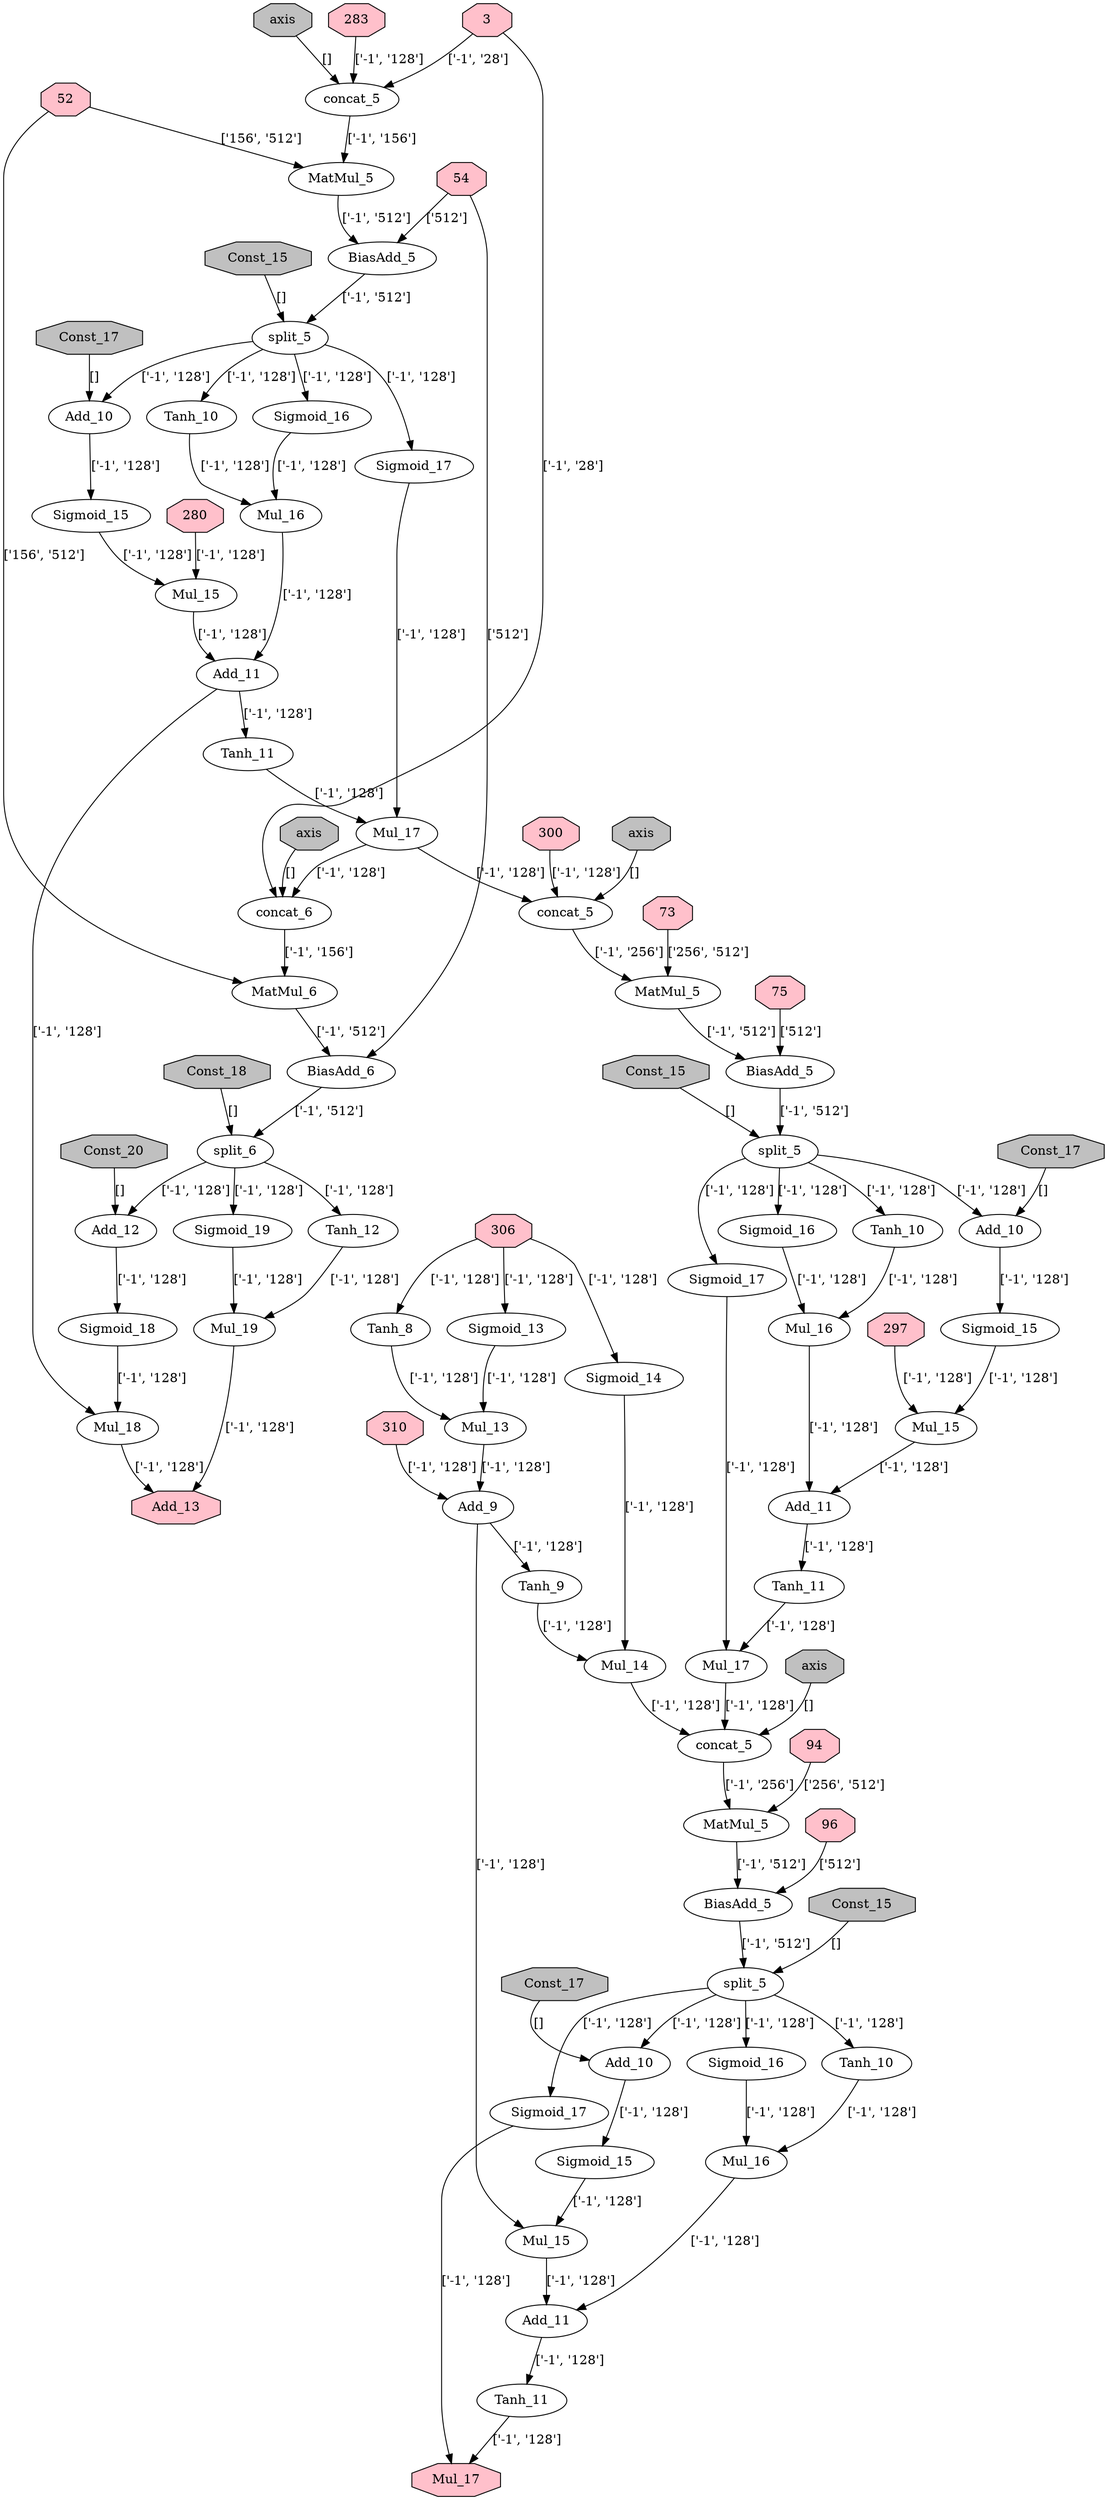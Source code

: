 strict digraph  {
	node [label="\N"];
	311	 [label=Sigmoid_13,
		name="rnn/rnn/multi_rnn_cell/cell_2/basic_lstm_cell/Sigmoid_13"];
	313	 [label=Mul_13,
		name="rnn/rnn/multi_rnn_cell/cell_2/basic_lstm_cell/Mul_13"];
	311 -> 313	 [label="['-1', '128']"];
	3	 [fillcolor=pink,
		shape=octagon,
		style=filled];
	320	 [label=concat_5,
		name="rnn/rnn/multi_rnn_cell/cell_0/basic_lstm_cell/concat_5"];
	3 -> 320	 [label="['-1', '28']"];
	371	 [label=concat_6,
		name="rnn/rnn/multi_rnn_cell/cell_0/basic_lstm_cell/concat_6"];
	3 -> 371	 [label="['-1', '28']"];
	75	 [fillcolor=pink,
		shape=octagon,
		style=filled];
	339	 [label=BiasAdd_5,
		name="rnn/rnn/multi_rnn_cell/cell_1/basic_lstm_cell/BiasAdd_5"];
	75 -> 339	 [label="['512']"];
	366	 [label=Tanh_11,
		name="rnn/rnn/multi_rnn_cell/cell_2/basic_lstm_cell/Tanh_11"];
	368	 [fillcolor=pink,
		label=Mul_17,
		name="rnn/rnn/multi_rnn_cell/cell_2/basic_lstm_cell/Mul_17",
		shape=octagon,
		style=filled];
	366 -> 368	 [label="['-1', '128']"];
	280	 [fillcolor=pink,
		shape=octagon,
		style=filled];
	327	 [label=Mul_15,
		name="rnn/rnn/multi_rnn_cell/cell_0/basic_lstm_cell/Mul_15"];
	280 -> 327	 [label="['-1', '128']"];
	283	 [fillcolor=pink,
		shape=octagon,
		style=filled];
	283 -> 320	 [label="['-1', '128']"];
	347	 [label=Mul_16,
		name="rnn/rnn/multi_rnn_cell/cell_1/basic_lstm_cell/Mul_16"];
	348	 [label=Add_11,
		name="rnn/rnn/multi_rnn_cell/cell_1/basic_lstm_cell/Add_11"];
	347 -> 348	 [label="['-1', '128']"];
	297	 [fillcolor=pink,
		shape=octagon,
		style=filled];
	344	 [label=Mul_15,
		name="rnn/rnn/multi_rnn_cell/cell_1/basic_lstm_cell/Mul_15"];
	297 -> 344	 [label="['-1', '128']"];
	300	 [fillcolor=pink,
		shape=octagon,
		style=filled];
	337	 [label=concat_5,
		name="rnn/rnn/multi_rnn_cell/cell_1/basic_lstm_cell/concat_5"];
	300 -> 337	 [label="['-1', '128']"];
	306	 [fillcolor=pink,
		shape=octagon,
		style=filled];
	306 -> 311	 [label="['-1', '128']"];
	312	 [label=Tanh_8,
		name="rnn/rnn/multi_rnn_cell/cell_2/basic_lstm_cell/Tanh_8"];
	306 -> 312	 [label="['-1', '128']"];
	316	 [label=Sigmoid_14,
		name="rnn/rnn/multi_rnn_cell/cell_2/basic_lstm_cell/Sigmoid_14"];
	306 -> 316	 [label="['-1', '128']"];
	52	 [fillcolor=pink,
		shape=octagon,
		style=filled];
	321	 [label=MatMul_5,
		name="rnn/rnn/multi_rnn_cell/cell_0/basic_lstm_cell/MatMul_5"];
	52 -> 321	 [label="['156', '512']"];
	372	 [label=MatMul_6,
		name="rnn/rnn/multi_rnn_cell/cell_0/basic_lstm_cell/MatMul_6"];
	52 -> 372	 [label="['156', '512']"];
	94	 [fillcolor=pink,
		shape=octagon,
		style=filled];
	355	 [label=MatMul_5,
		name="rnn/rnn/multi_rnn_cell/cell_2/basic_lstm_cell/MatMul_5"];
	94 -> 355	 [label="['256', '512']"];
	310	 [fillcolor=pink,
		shape=octagon,
		style=filled];
	314	 [label=Add_9,
		name="rnn/rnn/multi_rnn_cell/cell_2/basic_lstm_cell/Add_9"];
	310 -> 314	 [label="['-1', '128']"];
	73	 [fillcolor=pink,
		shape=octagon,
		style=filled];
	338	 [label=MatMul_5,
		name="rnn/rnn/multi_rnn_cell/cell_1/basic_lstm_cell/MatMul_5"];
	73 -> 338	 [label="['256', '512']"];
	312 -> 313	 [label="['-1', '128']"];
	313 -> 314	 [label="['-1', '128']"];
	315	 [label=Tanh_9,
		name="rnn/rnn/multi_rnn_cell/cell_2/basic_lstm_cell/Tanh_9"];
	314 -> 315	 [label="['-1', '128']"];
	361	 [label=Mul_15,
		name="rnn/rnn/multi_rnn_cell/cell_2/basic_lstm_cell/Mul_15"];
	314 -> 361	 [label="['-1', '128']"];
	317	 [label=Mul_14,
		name="rnn/rnn/multi_rnn_cell/cell_2/basic_lstm_cell/Mul_14"];
	315 -> 317	 [label="['-1', '128']"];
	316 -> 317	 [label="['-1', '128']"];
	354	 [label=concat_5,
		name="rnn/rnn/multi_rnn_cell/cell_2/basic_lstm_cell/concat_5"];
	317 -> 354	 [label="['-1', '128']"];
	318	 [fillcolor=grey,
		label=Const_15,
		name="rnn/rnn/multi_rnn_cell/cell_0/basic_lstm_cell/Const_15",
		shape=octagon,
		style=filled];
	323	 [label=split_5,
		name="rnn/rnn/multi_rnn_cell/cell_0/basic_lstm_cell/split_5"];
	318 -> 323	 [label="[]"];
	319	 [fillcolor=grey,
		label=axis,
		name="rnn/rnn/multi_rnn_cell/cell_0/basic_lstm_cell/concat_5/axis",
		shape=octagon,
		style=filled];
	319 -> 320	 [label="[]"];
	320 -> 321	 [label="['-1', '156']"];
	322	 [label=BiasAdd_5,
		name="rnn/rnn/multi_rnn_cell/cell_0/basic_lstm_cell/BiasAdd_5"];
	321 -> 322	 [label="['-1', '512']"];
	322 -> 323	 [label="['-1', '512']"];
	325	 [label=Add_10,
		name="rnn/rnn/multi_rnn_cell/cell_0/basic_lstm_cell/Add_10"];
	323 -> 325	 [label="['-1', '128']"];
	328	 [label=Sigmoid_16,
		name="rnn/rnn/multi_rnn_cell/cell_0/basic_lstm_cell/Sigmoid_16"];
	323 -> 328	 [label="['-1', '128']"];
	329	 [label=Tanh_10,
		name="rnn/rnn/multi_rnn_cell/cell_0/basic_lstm_cell/Tanh_10"];
	323 -> 329	 [label="['-1', '128']"];
	333	 [label=Sigmoid_17,
		name="rnn/rnn/multi_rnn_cell/cell_0/basic_lstm_cell/Sigmoid_17"];
	323 -> 333	 [label="['-1', '128']"];
	324	 [fillcolor=grey,
		label=Const_17,
		name="rnn/rnn/multi_rnn_cell/cell_0/basic_lstm_cell/Const_17",
		shape=octagon,
		style=filled];
	324 -> 325	 [label="[]"];
	326	 [label=Sigmoid_15,
		name="rnn/rnn/multi_rnn_cell/cell_0/basic_lstm_cell/Sigmoid_15"];
	325 -> 326	 [label="['-1', '128']"];
	326 -> 327	 [label="['-1', '128']"];
	331	 [label=Add_11,
		name="rnn/rnn/multi_rnn_cell/cell_0/basic_lstm_cell/Add_11"];
	327 -> 331	 [label="['-1', '128']"];
	330	 [label=Mul_16,
		name="rnn/rnn/multi_rnn_cell/cell_0/basic_lstm_cell/Mul_16"];
	328 -> 330	 [label="['-1', '128']"];
	329 -> 330	 [label="['-1', '128']"];
	330 -> 331	 [label="['-1', '128']"];
	332	 [label=Tanh_11,
		name="rnn/rnn/multi_rnn_cell/cell_0/basic_lstm_cell/Tanh_11"];
	331 -> 332	 [label="['-1', '128']"];
	378	 [label=Mul_18,
		name="rnn/rnn/multi_rnn_cell/cell_0/basic_lstm_cell/Mul_18"];
	331 -> 378	 [label="['-1', '128']"];
	334	 [label=Mul_17,
		name="rnn/rnn/multi_rnn_cell/cell_0/basic_lstm_cell/Mul_17"];
	332 -> 334	 [label="['-1', '128']"];
	333 -> 334	 [label="['-1', '128']"];
	334 -> 337	 [label="['-1', '128']"];
	334 -> 371	 [label="['-1', '128']"];
	335	 [fillcolor=grey,
		label=Const_15,
		name="rnn/rnn/multi_rnn_cell/cell_1/basic_lstm_cell/Const_15",
		shape=octagon,
		style=filled];
	340	 [label=split_5,
		name="rnn/rnn/multi_rnn_cell/cell_1/basic_lstm_cell/split_5"];
	335 -> 340	 [label="[]"];
	336	 [fillcolor=grey,
		label=axis,
		name="rnn/rnn/multi_rnn_cell/cell_1/basic_lstm_cell/concat_5/axis",
		shape=octagon,
		style=filled];
	336 -> 337	 [label="[]"];
	337 -> 338	 [label="['-1', '256']"];
	338 -> 339	 [label="['-1', '512']"];
	339 -> 340	 [label="['-1', '512']"];
	342	 [label=Add_10,
		name="rnn/rnn/multi_rnn_cell/cell_1/basic_lstm_cell/Add_10"];
	340 -> 342	 [label="['-1', '128']"];
	345	 [label=Sigmoid_16,
		name="rnn/rnn/multi_rnn_cell/cell_1/basic_lstm_cell/Sigmoid_16"];
	340 -> 345	 [label="['-1', '128']"];
	346	 [label=Tanh_10,
		name="rnn/rnn/multi_rnn_cell/cell_1/basic_lstm_cell/Tanh_10"];
	340 -> 346	 [label="['-1', '128']"];
	350	 [label=Sigmoid_17,
		name="rnn/rnn/multi_rnn_cell/cell_1/basic_lstm_cell/Sigmoid_17"];
	340 -> 350	 [label="['-1', '128']"];
	341	 [fillcolor=grey,
		label=Const_17,
		name="rnn/rnn/multi_rnn_cell/cell_1/basic_lstm_cell/Const_17",
		shape=octagon,
		style=filled];
	341 -> 342	 [label="[]"];
	343	 [label=Sigmoid_15,
		name="rnn/rnn/multi_rnn_cell/cell_1/basic_lstm_cell/Sigmoid_15"];
	342 -> 343	 [label="['-1', '128']"];
	343 -> 344	 [label="['-1', '128']"];
	344 -> 348	 [label="['-1', '128']"];
	345 -> 347	 [label="['-1', '128']"];
	346 -> 347	 [label="['-1', '128']"];
	54	 [fillcolor=pink,
		shape=octagon,
		style=filled];
	54 -> 322	 [label="['512']"];
	373	 [label=BiasAdd_6,
		name="rnn/rnn/multi_rnn_cell/cell_0/basic_lstm_cell/BiasAdd_6"];
	54 -> 373	 [label="['512']"];
	349	 [label=Tanh_11,
		name="rnn/rnn/multi_rnn_cell/cell_1/basic_lstm_cell/Tanh_11"];
	348 -> 349	 [label="['-1', '128']"];
	351	 [label=Mul_17,
		name="rnn/rnn/multi_rnn_cell/cell_1/basic_lstm_cell/Mul_17"];
	349 -> 351	 [label="['-1', '128']"];
	350 -> 351	 [label="['-1', '128']"];
	351 -> 354	 [label="['-1', '128']"];
	352	 [fillcolor=grey,
		label=Const_15,
		name="rnn/rnn/multi_rnn_cell/cell_2/basic_lstm_cell/Const_15",
		shape=octagon,
		style=filled];
	357	 [label=split_5,
		name="rnn/rnn/multi_rnn_cell/cell_2/basic_lstm_cell/split_5"];
	352 -> 357	 [label="[]"];
	353	 [fillcolor=grey,
		label=axis,
		name="rnn/rnn/multi_rnn_cell/cell_2/basic_lstm_cell/concat_5/axis",
		shape=octagon,
		style=filled];
	353 -> 354	 [label="[]"];
	354 -> 355	 [label="['-1', '256']"];
	356	 [label=BiasAdd_5,
		name="rnn/rnn/multi_rnn_cell/cell_2/basic_lstm_cell/BiasAdd_5"];
	355 -> 356	 [label="['-1', '512']"];
	356 -> 357	 [label="['-1', '512']"];
	359	 [label=Add_10,
		name="rnn/rnn/multi_rnn_cell/cell_2/basic_lstm_cell/Add_10"];
	357 -> 359	 [label="['-1', '128']"];
	362	 [label=Sigmoid_16,
		name="rnn/rnn/multi_rnn_cell/cell_2/basic_lstm_cell/Sigmoid_16"];
	357 -> 362	 [label="['-1', '128']"];
	363	 [label=Tanh_10,
		name="rnn/rnn/multi_rnn_cell/cell_2/basic_lstm_cell/Tanh_10"];
	357 -> 363	 [label="['-1', '128']"];
	367	 [label=Sigmoid_17,
		name="rnn/rnn/multi_rnn_cell/cell_2/basic_lstm_cell/Sigmoid_17"];
	357 -> 367	 [label="['-1', '128']"];
	358	 [fillcolor=grey,
		label=Const_17,
		name="rnn/rnn/multi_rnn_cell/cell_2/basic_lstm_cell/Const_17",
		shape=octagon,
		style=filled];
	358 -> 359	 [label="[]"];
	360	 [label=Sigmoid_15,
		name="rnn/rnn/multi_rnn_cell/cell_2/basic_lstm_cell/Sigmoid_15"];
	359 -> 360	 [label="['-1', '128']"];
	360 -> 361	 [label="['-1', '128']"];
	365	 [label=Add_11,
		name="rnn/rnn/multi_rnn_cell/cell_2/basic_lstm_cell/Add_11"];
	361 -> 365	 [label="['-1', '128']"];
	364	 [label=Mul_16,
		name="rnn/rnn/multi_rnn_cell/cell_2/basic_lstm_cell/Mul_16"];
	362 -> 364	 [label="['-1', '128']"];
	363 -> 364	 [label="['-1', '128']"];
	364 -> 365	 [label="['-1', '128']"];
	365 -> 366	 [label="['-1', '128']"];
	96	 [fillcolor=pink,
		shape=octagon,
		style=filled];
	96 -> 356	 [label="['512']"];
	367 -> 368	 [label="['-1', '128']"];
	369	 [fillcolor=grey,
		label=Const_18,
		name="rnn/rnn/multi_rnn_cell/cell_0/basic_lstm_cell/Const_18",
		shape=octagon,
		style=filled];
	374	 [label=split_6,
		name="rnn/rnn/multi_rnn_cell/cell_0/basic_lstm_cell/split_6"];
	369 -> 374	 [label="[]"];
	370	 [fillcolor=grey,
		label=axis,
		name="rnn/rnn/multi_rnn_cell/cell_0/basic_lstm_cell/concat_6/axis",
		shape=octagon,
		style=filled];
	370 -> 371	 [label="[]"];
	371 -> 372	 [label="['-1', '156']"];
	372 -> 373	 [label="['-1', '512']"];
	373 -> 374	 [label="['-1', '512']"];
	376	 [label=Add_12,
		name="rnn/rnn/multi_rnn_cell/cell_0/basic_lstm_cell/Add_12"];
	374 -> 376	 [label="['-1', '128']"];
	379	 [label=Sigmoid_19,
		name="rnn/rnn/multi_rnn_cell/cell_0/basic_lstm_cell/Sigmoid_19"];
	374 -> 379	 [label="['-1', '128']"];
	380	 [label=Tanh_12,
		name="rnn/rnn/multi_rnn_cell/cell_0/basic_lstm_cell/Tanh_12"];
	374 -> 380	 [label="['-1', '128']"];
	375	 [fillcolor=grey,
		label=Const_20,
		name="rnn/rnn/multi_rnn_cell/cell_0/basic_lstm_cell/Const_20",
		shape=octagon,
		style=filled];
	375 -> 376	 [label="[]"];
	377	 [label=Sigmoid_18,
		name="rnn/rnn/multi_rnn_cell/cell_0/basic_lstm_cell/Sigmoid_18"];
	376 -> 377	 [label="['-1', '128']"];
	377 -> 378	 [label="['-1', '128']"];
	382	 [fillcolor=pink,
		label=Add_13,
		name="rnn/rnn/multi_rnn_cell/cell_0/basic_lstm_cell/Add_13",
		shape=octagon,
		style=filled];
	378 -> 382	 [label="['-1', '128']"];
	381	 [label=Mul_19,
		name="rnn/rnn/multi_rnn_cell/cell_0/basic_lstm_cell/Mul_19"];
	379 -> 381	 [label="['-1', '128']"];
	380 -> 381	 [label="['-1', '128']"];
	381 -> 382	 [label="['-1', '128']"];
}
